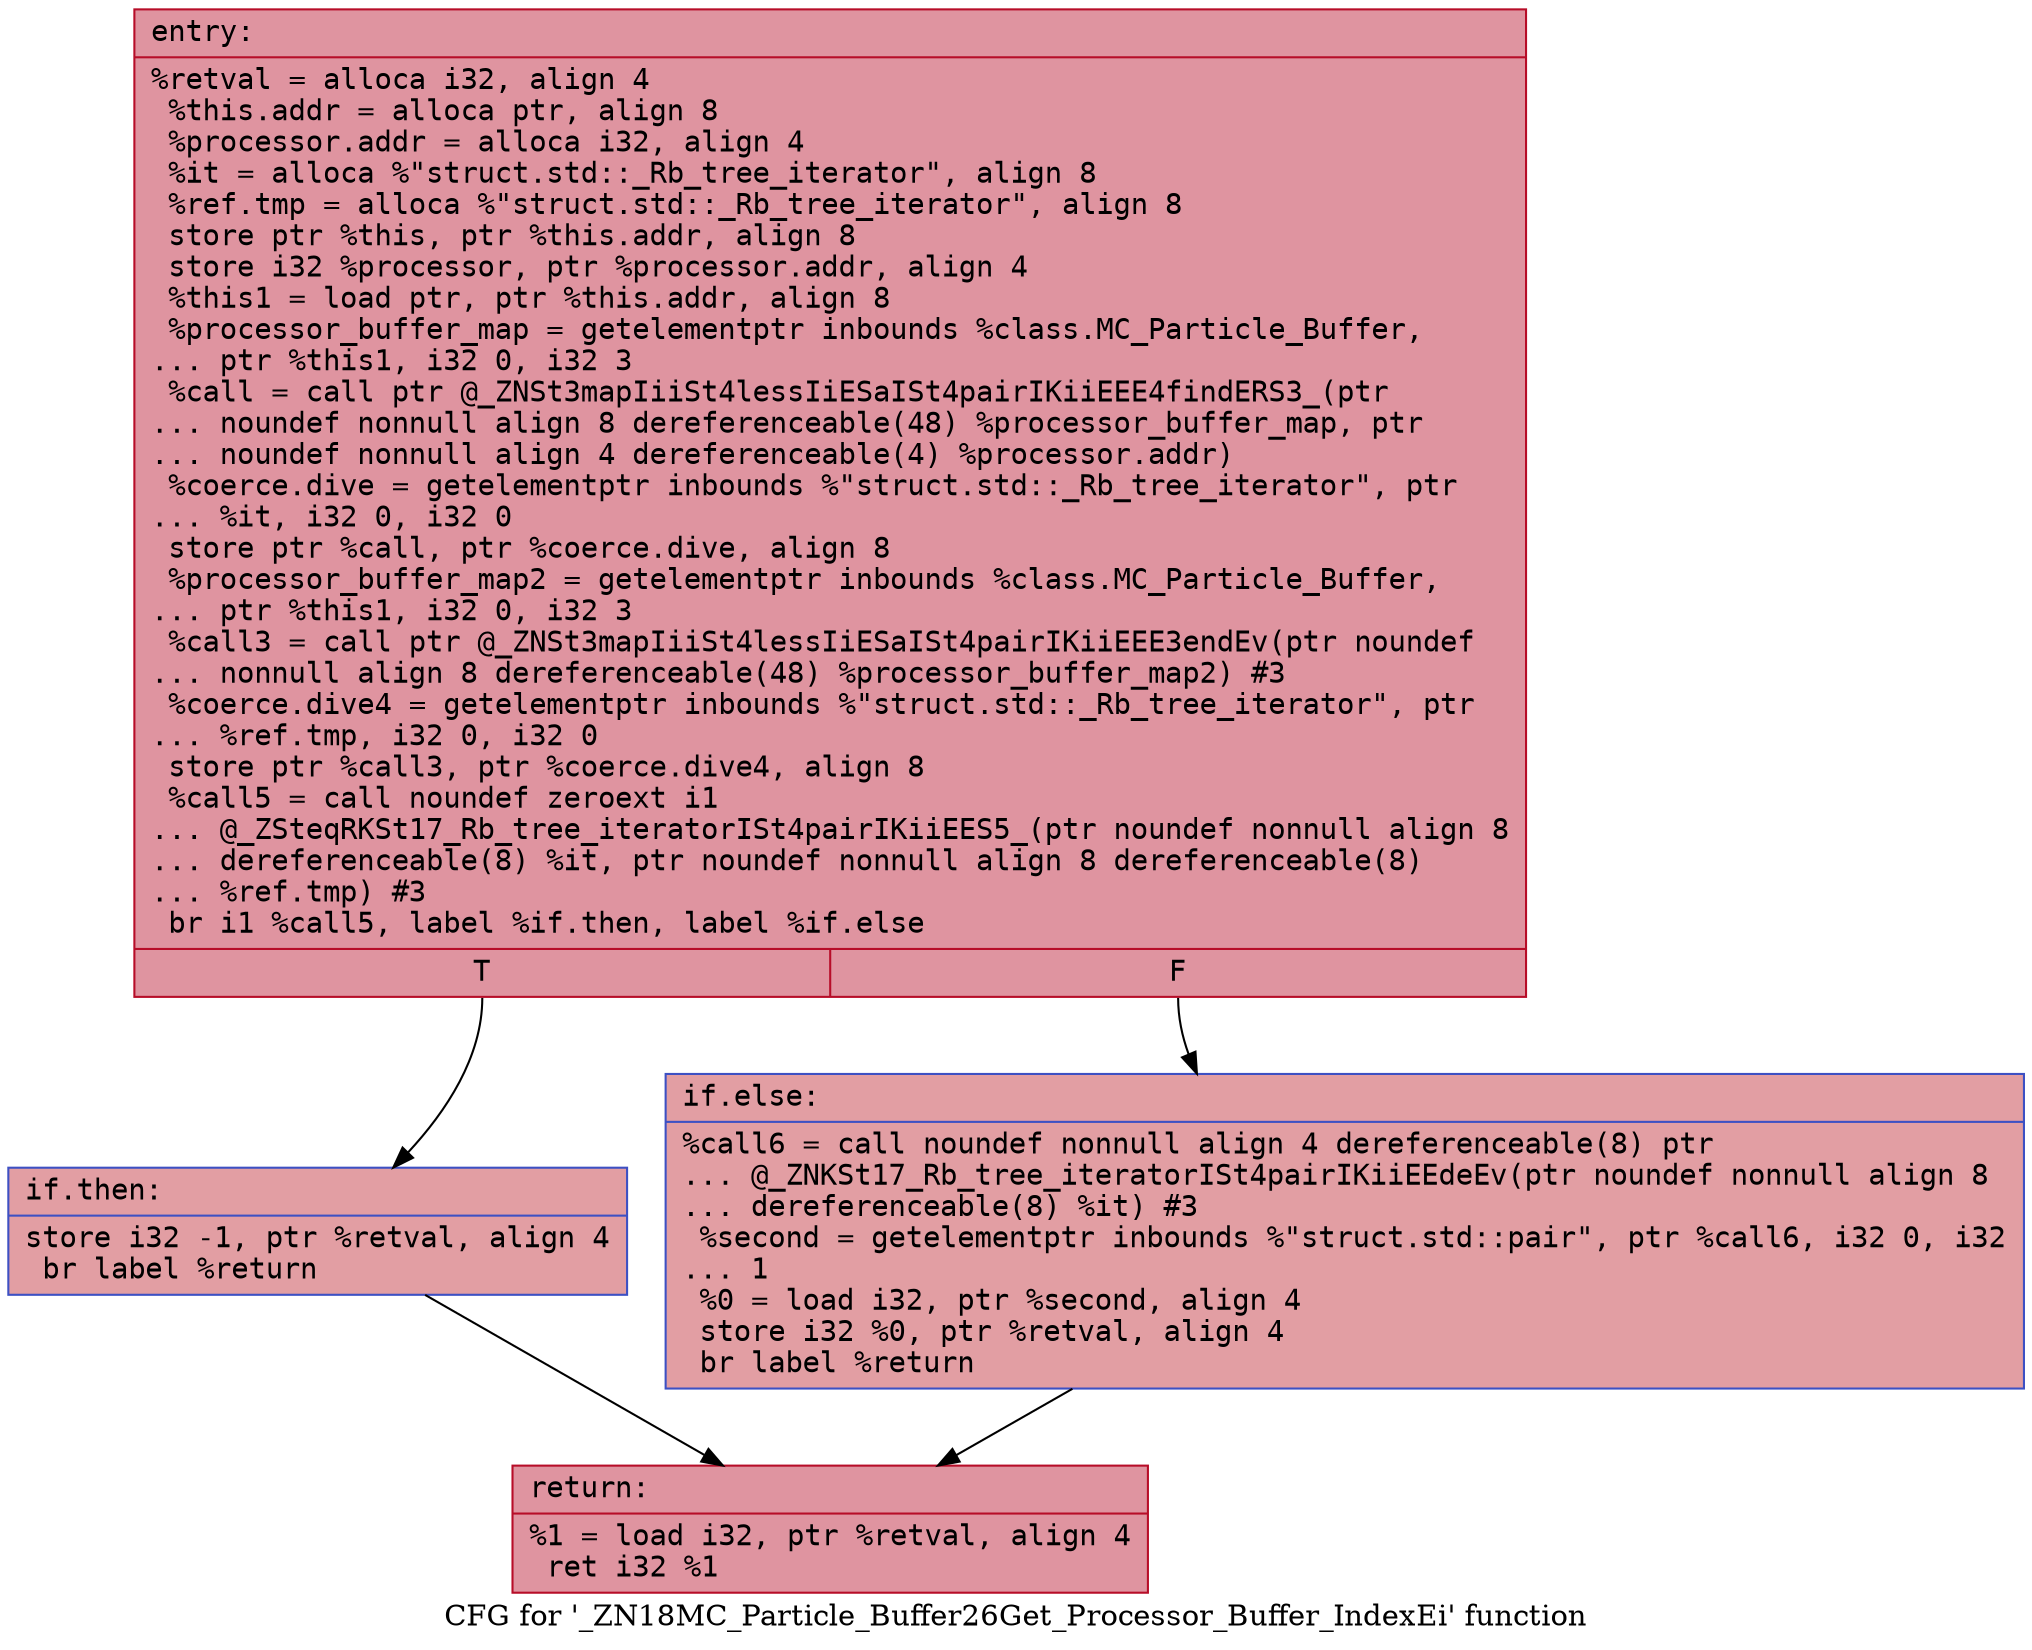 digraph "CFG for '_ZN18MC_Particle_Buffer26Get_Processor_Buffer_IndexEi' function" {
	label="CFG for '_ZN18MC_Particle_Buffer26Get_Processor_Buffer_IndexEi' function";

	Node0x558b69457b10 [shape=record,color="#b70d28ff", style=filled, fillcolor="#b70d2870" fontname="Courier",label="{entry:\l|  %retval = alloca i32, align 4\l  %this.addr = alloca ptr, align 8\l  %processor.addr = alloca i32, align 4\l  %it = alloca %\"struct.std::_Rb_tree_iterator\", align 8\l  %ref.tmp = alloca %\"struct.std::_Rb_tree_iterator\", align 8\l  store ptr %this, ptr %this.addr, align 8\l  store i32 %processor, ptr %processor.addr, align 4\l  %this1 = load ptr, ptr %this.addr, align 8\l  %processor_buffer_map = getelementptr inbounds %class.MC_Particle_Buffer,\l... ptr %this1, i32 0, i32 3\l  %call = call ptr @_ZNSt3mapIiiSt4lessIiESaISt4pairIKiiEEE4findERS3_(ptr\l... noundef nonnull align 8 dereferenceable(48) %processor_buffer_map, ptr\l... noundef nonnull align 4 dereferenceable(4) %processor.addr)\l  %coerce.dive = getelementptr inbounds %\"struct.std::_Rb_tree_iterator\", ptr\l... %it, i32 0, i32 0\l  store ptr %call, ptr %coerce.dive, align 8\l  %processor_buffer_map2 = getelementptr inbounds %class.MC_Particle_Buffer,\l... ptr %this1, i32 0, i32 3\l  %call3 = call ptr @_ZNSt3mapIiiSt4lessIiESaISt4pairIKiiEEE3endEv(ptr noundef\l... nonnull align 8 dereferenceable(48) %processor_buffer_map2) #3\l  %coerce.dive4 = getelementptr inbounds %\"struct.std::_Rb_tree_iterator\", ptr\l... %ref.tmp, i32 0, i32 0\l  store ptr %call3, ptr %coerce.dive4, align 8\l  %call5 = call noundef zeroext i1\l... @_ZSteqRKSt17_Rb_tree_iteratorISt4pairIKiiEES5_(ptr noundef nonnull align 8\l... dereferenceable(8) %it, ptr noundef nonnull align 8 dereferenceable(8)\l... %ref.tmp) #3\l  br i1 %call5, label %if.then, label %if.else\l|{<s0>T|<s1>F}}"];
	Node0x558b69457b10:s0 -> Node0x558b69458bb0[tooltip="entry -> if.then\nProbability 50.00%" ];
	Node0x558b69457b10:s1 -> Node0x558b69458c60[tooltip="entry -> if.else\nProbability 50.00%" ];
	Node0x558b69458bb0 [shape=record,color="#3d50c3ff", style=filled, fillcolor="#be242e70" fontname="Courier",label="{if.then:\l|  store i32 -1, ptr %retval, align 4\l  br label %return\l}"];
	Node0x558b69458bb0 -> Node0x558b69458e80[tooltip="if.then -> return\nProbability 100.00%" ];
	Node0x558b69458c60 [shape=record,color="#3d50c3ff", style=filled, fillcolor="#be242e70" fontname="Courier",label="{if.else:\l|  %call6 = call noundef nonnull align 4 dereferenceable(8) ptr\l... @_ZNKSt17_Rb_tree_iteratorISt4pairIKiiEEdeEv(ptr noundef nonnull align 8\l... dereferenceable(8) %it) #3\l  %second = getelementptr inbounds %\"struct.std::pair\", ptr %call6, i32 0, i32\l... 1\l  %0 = load i32, ptr %second, align 4\l  store i32 %0, ptr %retval, align 4\l  br label %return\l}"];
	Node0x558b69458c60 -> Node0x558b69458e80[tooltip="if.else -> return\nProbability 100.00%" ];
	Node0x558b69458e80 [shape=record,color="#b70d28ff", style=filled, fillcolor="#b70d2870" fontname="Courier",label="{return:\l|  %1 = load i32, ptr %retval, align 4\l  ret i32 %1\l}"];
}
